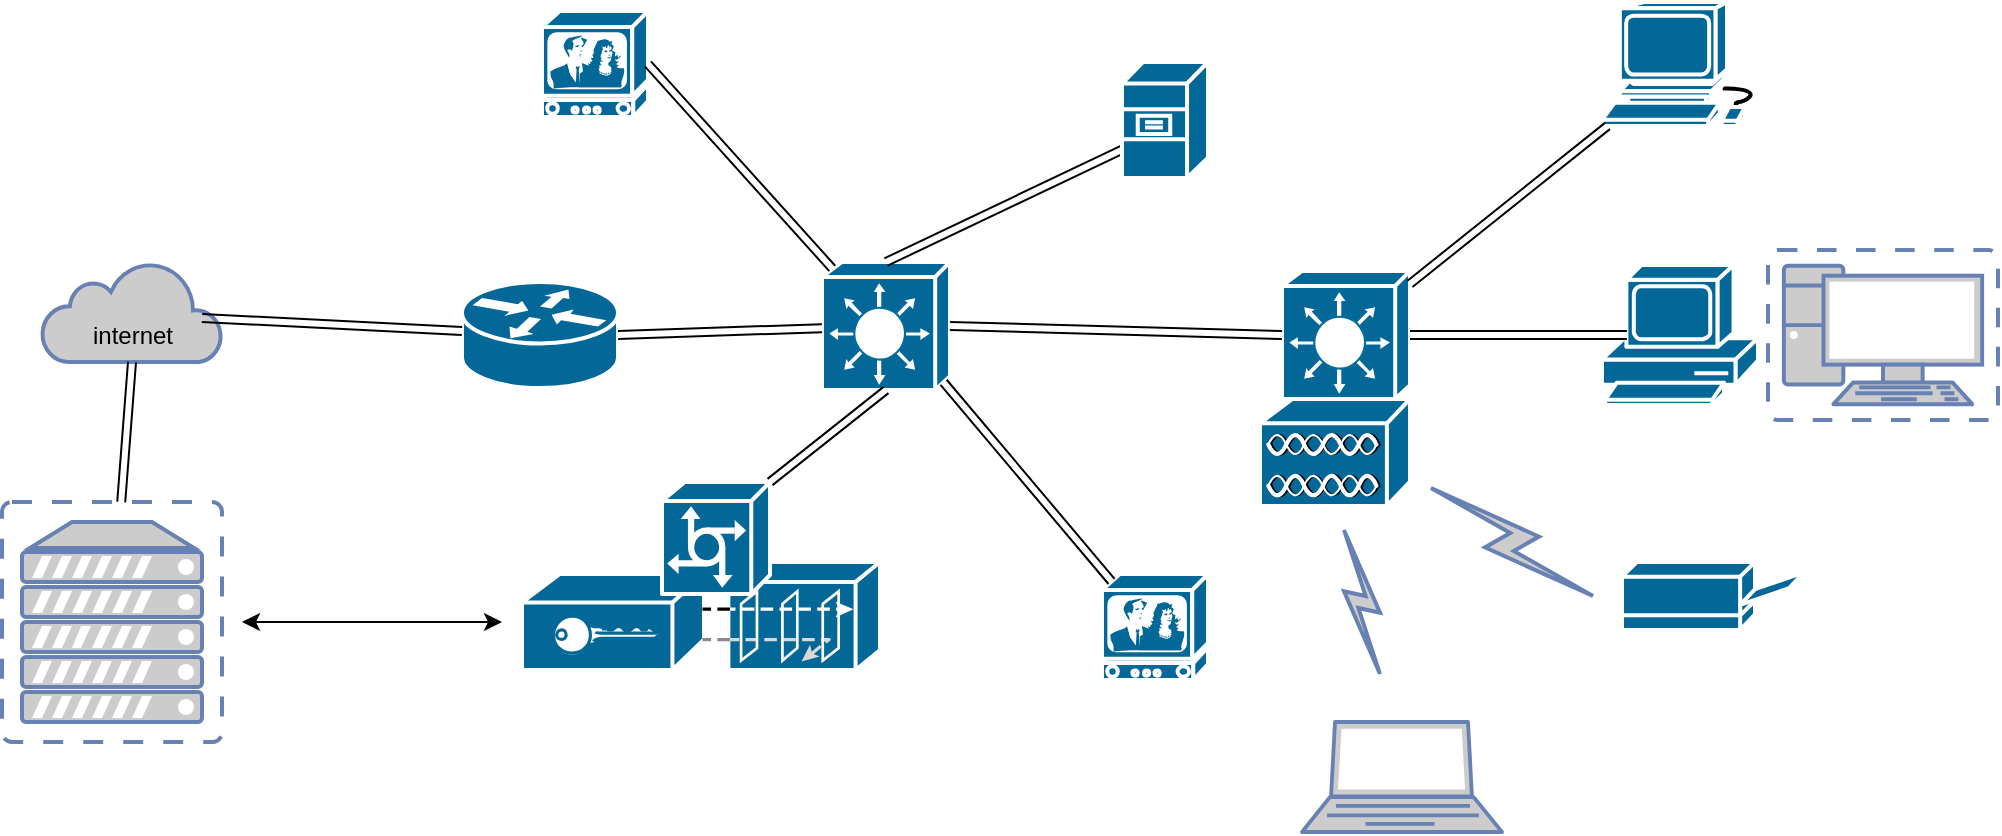 <mxfile version="15.8.7" type="github">
  <diagram id="jy4154wR3rhHWz6wOEPa" name="Page-1">
    <mxGraphModel dx="1419" dy="738" grid="1" gridSize="10" guides="1" tooltips="1" connect="1" arrows="1" fold="1" page="1" pageScale="1" pageWidth="1169" pageHeight="827" math="0" shadow="0">
      <root>
        <mxCell id="0" />
        <mxCell id="1" parent="0" />
        <mxCell id="Ji-FYyuShcsSkrIVP-zc-1" value="" style="shape=mxgraph.cisco.routers.router;sketch=0;html=1;pointerEvents=1;dashed=0;fillColor=#036897;strokeColor=#ffffff;strokeWidth=2;verticalLabelPosition=bottom;verticalAlign=top;align=center;outlineConnect=0;" vertex="1" parent="1">
          <mxGeometry x="260" y="150" width="78" height="53" as="geometry" />
        </mxCell>
        <mxCell id="Ji-FYyuShcsSkrIVP-zc-2" value="" style="html=1;outlineConnect=0;fillColor=#CCCCCC;strokeColor=#6881B3;gradientColor=none;gradientDirection=north;strokeWidth=2;shape=mxgraph.networks.cloud;fontColor=#ffffff;" vertex="1" parent="1">
          <mxGeometry x="50" y="140" width="90" height="50" as="geometry" />
        </mxCell>
        <mxCell id="Ji-FYyuShcsSkrIVP-zc-4" value="" style="shape=link;html=1;rounded=0;" edge="1" parent="1" target="Ji-FYyuShcsSkrIVP-zc-1">
          <mxGeometry width="100" relative="1" as="geometry">
            <mxPoint x="130" y="168" as="sourcePoint" />
            <mxPoint x="250" y="170" as="targetPoint" />
          </mxGeometry>
        </mxCell>
        <mxCell id="Ji-FYyuShcsSkrIVP-zc-5" value="internet" style="text;html=1;resizable=0;autosize=1;align=center;verticalAlign=middle;points=[];fillColor=none;strokeColor=none;rounded=0;" vertex="1" parent="1">
          <mxGeometry x="65" y="166.5" width="60" height="20" as="geometry" />
        </mxCell>
        <mxCell id="Ji-FYyuShcsSkrIVP-zc-7" value="" style="fontColor=#0066CC;verticalAlign=top;verticalLabelPosition=bottom;labelPosition=center;align=center;html=1;outlineConnect=0;fillColor=#CCCCCC;strokeColor=#6881B3;gradientColor=none;gradientDirection=north;strokeWidth=2;shape=mxgraph.networks.virtual_server;" vertex="1" parent="1">
          <mxGeometry x="30" y="260" width="110" height="120" as="geometry" />
        </mxCell>
        <mxCell id="Ji-FYyuShcsSkrIVP-zc-8" value="" style="shape=link;html=1;rounded=0;entryX=0.5;entryY=1;entryDx=0;entryDy=0;entryPerimeter=0;" edge="1" parent="1" source="Ji-FYyuShcsSkrIVP-zc-7" target="Ji-FYyuShcsSkrIVP-zc-2">
          <mxGeometry width="100" relative="1" as="geometry">
            <mxPoint x="530" y="380" as="sourcePoint" />
            <mxPoint x="90" y="200" as="targetPoint" />
          </mxGeometry>
        </mxCell>
        <mxCell id="Ji-FYyuShcsSkrIVP-zc-9" value="" style="shape=mxgraph.cisco.switches.layer_3_switch;sketch=0;html=1;pointerEvents=1;dashed=0;fillColor=#036897;strokeColor=#ffffff;strokeWidth=2;verticalLabelPosition=bottom;verticalAlign=top;align=center;outlineConnect=0;" vertex="1" parent="1">
          <mxGeometry x="440" y="140" width="64" height="64" as="geometry" />
        </mxCell>
        <mxCell id="Ji-FYyuShcsSkrIVP-zc-10" value="" style="shape=link;html=1;rounded=0;exitX=1;exitY=0.5;exitDx=0;exitDy=0;exitPerimeter=0;" edge="1" parent="1" source="Ji-FYyuShcsSkrIVP-zc-1" target="Ji-FYyuShcsSkrIVP-zc-9">
          <mxGeometry width="100" relative="1" as="geometry">
            <mxPoint x="530" y="380" as="sourcePoint" />
            <mxPoint x="630" y="380" as="targetPoint" />
          </mxGeometry>
        </mxCell>
        <mxCell id="Ji-FYyuShcsSkrIVP-zc-11" value="" style="shape=mxgraph.cisco.hubs_and_gateways.vpn_gateway;sketch=0;html=1;pointerEvents=1;dashed=0;fillColor=#036897;strokeColor=#ffffff;strokeWidth=2;verticalLabelPosition=bottom;verticalAlign=top;align=center;outlineConnect=0;" vertex="1" parent="1">
          <mxGeometry x="290" y="296" width="91" height="48" as="geometry" />
        </mxCell>
        <mxCell id="Ji-FYyuShcsSkrIVP-zc-12" value="" style="shape=link;html=1;rounded=0;exitX=0.5;exitY=1;exitDx=0;exitDy=0;exitPerimeter=0;entryX=1;entryY=0;entryDx=0;entryDy=0;entryPerimeter=0;" edge="1" parent="1" source="Ji-FYyuShcsSkrIVP-zc-9" target="Ji-FYyuShcsSkrIVP-zc-35">
          <mxGeometry width="100" relative="1" as="geometry">
            <mxPoint x="530" y="380" as="sourcePoint" />
            <mxPoint x="630" y="380" as="targetPoint" />
          </mxGeometry>
        </mxCell>
        <mxCell id="Ji-FYyuShcsSkrIVP-zc-13" value="" style="endArrow=classic;startArrow=classic;html=1;rounded=0;" edge="1" parent="1">
          <mxGeometry width="50" height="50" relative="1" as="geometry">
            <mxPoint x="150" y="320" as="sourcePoint" />
            <mxPoint x="280" y="320" as="targetPoint" />
          </mxGeometry>
        </mxCell>
        <mxCell id="Ji-FYyuShcsSkrIVP-zc-15" value="" style="shape=link;html=1;rounded=0;exitX=0.5;exitY=0;exitDx=0;exitDy=0;exitPerimeter=0;" edge="1" parent="1" source="Ji-FYyuShcsSkrIVP-zc-9">
          <mxGeometry width="100" relative="1" as="geometry">
            <mxPoint x="530" y="380" as="sourcePoint" />
            <mxPoint x="610" y="74.345" as="targetPoint" />
          </mxGeometry>
        </mxCell>
        <mxCell id="Ji-FYyuShcsSkrIVP-zc-16" value="" style="shape=mxgraph.cisco.security.guard;sketch=0;html=1;pointerEvents=1;dashed=0;fillColor=#036897;strokeColor=#ffffff;strokeWidth=2;verticalLabelPosition=bottom;verticalAlign=top;align=center;outlineConnect=0;" vertex="1" parent="1">
          <mxGeometry x="381" y="290" width="88" height="54" as="geometry" />
        </mxCell>
        <mxCell id="Ji-FYyuShcsSkrIVP-zc-17" value="" style="shape=mxgraph.cisco.servers.file_server;sketch=0;html=1;pointerEvents=1;dashed=0;fillColor=#036897;strokeColor=#ffffff;strokeWidth=2;verticalLabelPosition=bottom;verticalAlign=top;align=center;outlineConnect=0;" vertex="1" parent="1">
          <mxGeometry x="590" y="40" width="43" height="58" as="geometry" />
        </mxCell>
        <mxCell id="Ji-FYyuShcsSkrIVP-zc-18" value="" style="shape=mxgraph.cisco.switches.layer_3_switch;sketch=0;html=1;pointerEvents=1;dashed=0;fillColor=#036897;strokeColor=#ffffff;strokeWidth=2;verticalLabelPosition=bottom;verticalAlign=top;align=center;outlineConnect=0;" vertex="1" parent="1">
          <mxGeometry x="670" y="144.5" width="64" height="64" as="geometry" />
        </mxCell>
        <mxCell id="Ji-FYyuShcsSkrIVP-zc-19" value="" style="shape=link;html=1;rounded=0;exitX=1;exitY=0.5;exitDx=0;exitDy=0;exitPerimeter=0;entryX=0;entryY=0.5;entryDx=0;entryDy=0;entryPerimeter=0;" edge="1" parent="1" source="Ji-FYyuShcsSkrIVP-zc-9" target="Ji-FYyuShcsSkrIVP-zc-18">
          <mxGeometry width="100" relative="1" as="geometry">
            <mxPoint x="530" y="380" as="sourcePoint" />
            <mxPoint x="630" y="380" as="targetPoint" />
          </mxGeometry>
        </mxCell>
        <mxCell id="Ji-FYyuShcsSkrIVP-zc-20" value="" style="shape=mxgraph.cisco.computers_and_peripherals.pc;sketch=0;html=1;pointerEvents=1;dashed=0;fillColor=#036897;strokeColor=#ffffff;strokeWidth=2;verticalLabelPosition=bottom;verticalAlign=top;align=center;outlineConnect=0;" vertex="1" parent="1">
          <mxGeometry x="830" y="141.5" width="78" height="70" as="geometry" />
        </mxCell>
        <mxCell id="Ji-FYyuShcsSkrIVP-zc-21" value="" style="shape=link;html=1;rounded=0;exitX=1;exitY=0.5;exitDx=0;exitDy=0;exitPerimeter=0;entryX=0.16;entryY=0.5;entryDx=0;entryDy=0;entryPerimeter=0;" edge="1" parent="1" source="Ji-FYyuShcsSkrIVP-zc-18" target="Ji-FYyuShcsSkrIVP-zc-20">
          <mxGeometry width="100" relative="1" as="geometry">
            <mxPoint x="530" y="380" as="sourcePoint" />
            <mxPoint x="630" y="380" as="targetPoint" />
          </mxGeometry>
        </mxCell>
        <mxCell id="Ji-FYyuShcsSkrIVP-zc-22" value="" style="shape=mxgraph.cisco.computers_and_peripherals.workstation;sketch=0;html=1;pointerEvents=1;dashed=0;fillColor=#036897;strokeColor=#ffffff;strokeWidth=2;verticalLabelPosition=bottom;verticalAlign=top;align=center;outlineConnect=0;" vertex="1" parent="1">
          <mxGeometry x="830" y="10" width="83" height="62" as="geometry" />
        </mxCell>
        <mxCell id="Ji-FYyuShcsSkrIVP-zc-23" value="" style="shape=link;html=1;rounded=0;" edge="1" parent="1" source="Ji-FYyuShcsSkrIVP-zc-18" target="Ji-FYyuShcsSkrIVP-zc-22">
          <mxGeometry width="100" relative="1" as="geometry">
            <mxPoint x="530" y="380" as="sourcePoint" />
            <mxPoint x="630" y="380" as="targetPoint" />
          </mxGeometry>
        </mxCell>
        <mxCell id="Ji-FYyuShcsSkrIVP-zc-24" value="" style="shape=mxgraph.cisco.misc.tv;sketch=0;html=1;pointerEvents=1;dashed=0;fillColor=#036897;strokeColor=#ffffff;strokeWidth=2;verticalLabelPosition=bottom;verticalAlign=top;align=center;outlineConnect=0;" vertex="1" parent="1">
          <mxGeometry x="580" y="296" width="53" height="53" as="geometry" />
        </mxCell>
        <mxCell id="Ji-FYyuShcsSkrIVP-zc-25" value="" style="shape=mxgraph.cisco.misc.tv;sketch=0;html=1;pointerEvents=1;dashed=0;fillColor=#036897;strokeColor=#ffffff;strokeWidth=2;verticalLabelPosition=bottom;verticalAlign=top;align=center;outlineConnect=0;" vertex="1" parent="1">
          <mxGeometry x="300" y="14.5" width="53" height="53" as="geometry" />
        </mxCell>
        <mxCell id="Ji-FYyuShcsSkrIVP-zc-26" value="" style="shape=link;html=1;rounded=0;exitX=1;exitY=0.5;exitDx=0;exitDy=0;exitPerimeter=0;entryX=0.08;entryY=0.05;entryDx=0;entryDy=0;entryPerimeter=0;" edge="1" parent="1" source="Ji-FYyuShcsSkrIVP-zc-25" target="Ji-FYyuShcsSkrIVP-zc-9">
          <mxGeometry width="100" relative="1" as="geometry">
            <mxPoint x="530" y="380" as="sourcePoint" />
            <mxPoint x="630" y="380" as="targetPoint" />
          </mxGeometry>
        </mxCell>
        <mxCell id="Ji-FYyuShcsSkrIVP-zc-27" value="" style="shape=link;html=1;rounded=0;exitX=0.95;exitY=0.94;exitDx=0;exitDy=0;exitPerimeter=0;entryX=0.09;entryY=0.07;entryDx=0;entryDy=0;entryPerimeter=0;" edge="1" parent="1" source="Ji-FYyuShcsSkrIVP-zc-9" target="Ji-FYyuShcsSkrIVP-zc-24">
          <mxGeometry width="100" relative="1" as="geometry">
            <mxPoint x="530" y="380" as="sourcePoint" />
            <mxPoint x="630" y="380" as="targetPoint" />
          </mxGeometry>
        </mxCell>
        <mxCell id="Ji-FYyuShcsSkrIVP-zc-28" value="" style="shape=mxgraph.cisco.misc.dual_mode;sketch=0;html=1;pointerEvents=1;dashed=0;fillColor=#036897;strokeColor=#ffffff;strokeWidth=2;verticalLabelPosition=bottom;verticalAlign=top;align=center;outlineConnect=0;" vertex="1" parent="1">
          <mxGeometry x="659" y="208.5" width="75" height="54" as="geometry" />
        </mxCell>
        <mxCell id="Ji-FYyuShcsSkrIVP-zc-30" value="" style="fontColor=#0066CC;verticalAlign=top;verticalLabelPosition=bottom;labelPosition=center;align=center;html=1;outlineConnect=0;fillColor=#CCCCCC;strokeColor=#6881B3;gradientColor=none;gradientDirection=north;strokeWidth=2;shape=mxgraph.networks.virtual_pc;" vertex="1" parent="1">
          <mxGeometry x="913" y="134" width="115" height="85" as="geometry" />
        </mxCell>
        <mxCell id="Ji-FYyuShcsSkrIVP-zc-31" value="" style="shape=mxgraph.cisco.computers_and_peripherals.printer;sketch=0;html=1;pointerEvents=1;dashed=0;fillColor=#036897;strokeColor=#ffffff;strokeWidth=2;verticalLabelPosition=bottom;verticalAlign=top;align=center;outlineConnect=0;" vertex="1" parent="1">
          <mxGeometry x="840" y="290" width="91" height="34" as="geometry" />
        </mxCell>
        <mxCell id="Ji-FYyuShcsSkrIVP-zc-32" value="" style="html=1;outlineConnect=0;fillColor=#CCCCCC;strokeColor=#6881B3;gradientColor=none;gradientDirection=north;strokeWidth=2;shape=mxgraph.networks.comm_link_edge;html=1;rounded=0;" edge="1" parent="1">
          <mxGeometry width="100" height="100" relative="1" as="geometry">
            <mxPoint x="740" y="250" as="sourcePoint" />
            <mxPoint x="830" y="310" as="targetPoint" />
          </mxGeometry>
        </mxCell>
        <mxCell id="Ji-FYyuShcsSkrIVP-zc-33" value="" style="fontColor=#0066CC;verticalAlign=top;verticalLabelPosition=bottom;labelPosition=center;align=center;html=1;outlineConnect=0;fillColor=#CCCCCC;strokeColor=#6881B3;gradientColor=none;gradientDirection=north;strokeWidth=2;shape=mxgraph.networks.laptop;" vertex="1" parent="1">
          <mxGeometry x="680" y="370" width="100" height="55" as="geometry" />
        </mxCell>
        <mxCell id="Ji-FYyuShcsSkrIVP-zc-34" value="" style="html=1;outlineConnect=0;fillColor=#CCCCCC;strokeColor=#6881B3;gradientColor=none;gradientDirection=north;strokeWidth=2;shape=mxgraph.networks.comm_link_edge;html=1;rounded=0;" edge="1" parent="1">
          <mxGeometry width="100" height="100" relative="1" as="geometry">
            <mxPoint x="720" y="350" as="sourcePoint" />
            <mxPoint x="700" y="270" as="targetPoint" />
          </mxGeometry>
        </mxCell>
        <mxCell id="Ji-FYyuShcsSkrIVP-zc-35" value="" style="shape=mxgraph.cisco.servers.communications_server;sketch=0;html=1;pointerEvents=1;dashed=0;fillColor=#036897;strokeColor=#ffffff;strokeWidth=2;verticalLabelPosition=bottom;verticalAlign=top;align=center;outlineConnect=0;" vertex="1" parent="1">
          <mxGeometry x="360" y="250" width="54" height="56" as="geometry" />
        </mxCell>
      </root>
    </mxGraphModel>
  </diagram>
</mxfile>
